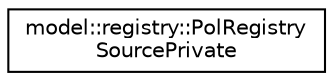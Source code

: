digraph "Graphical Class Hierarchy"
{
 // LATEX_PDF_SIZE
  edge [fontname="Helvetica",fontsize="10",labelfontname="Helvetica",labelfontsize="10"];
  node [fontname="Helvetica",fontsize="10",shape=record];
  rankdir="LR";
  Node0 [label="model::registry::PolRegistry\lSourcePrivate",height=0.2,width=0.4,color="black", fillcolor="white", style="filled",URL="$classmodel_1_1registry_1_1_pol_registry_source_private.html",tooltip=" "];
}
